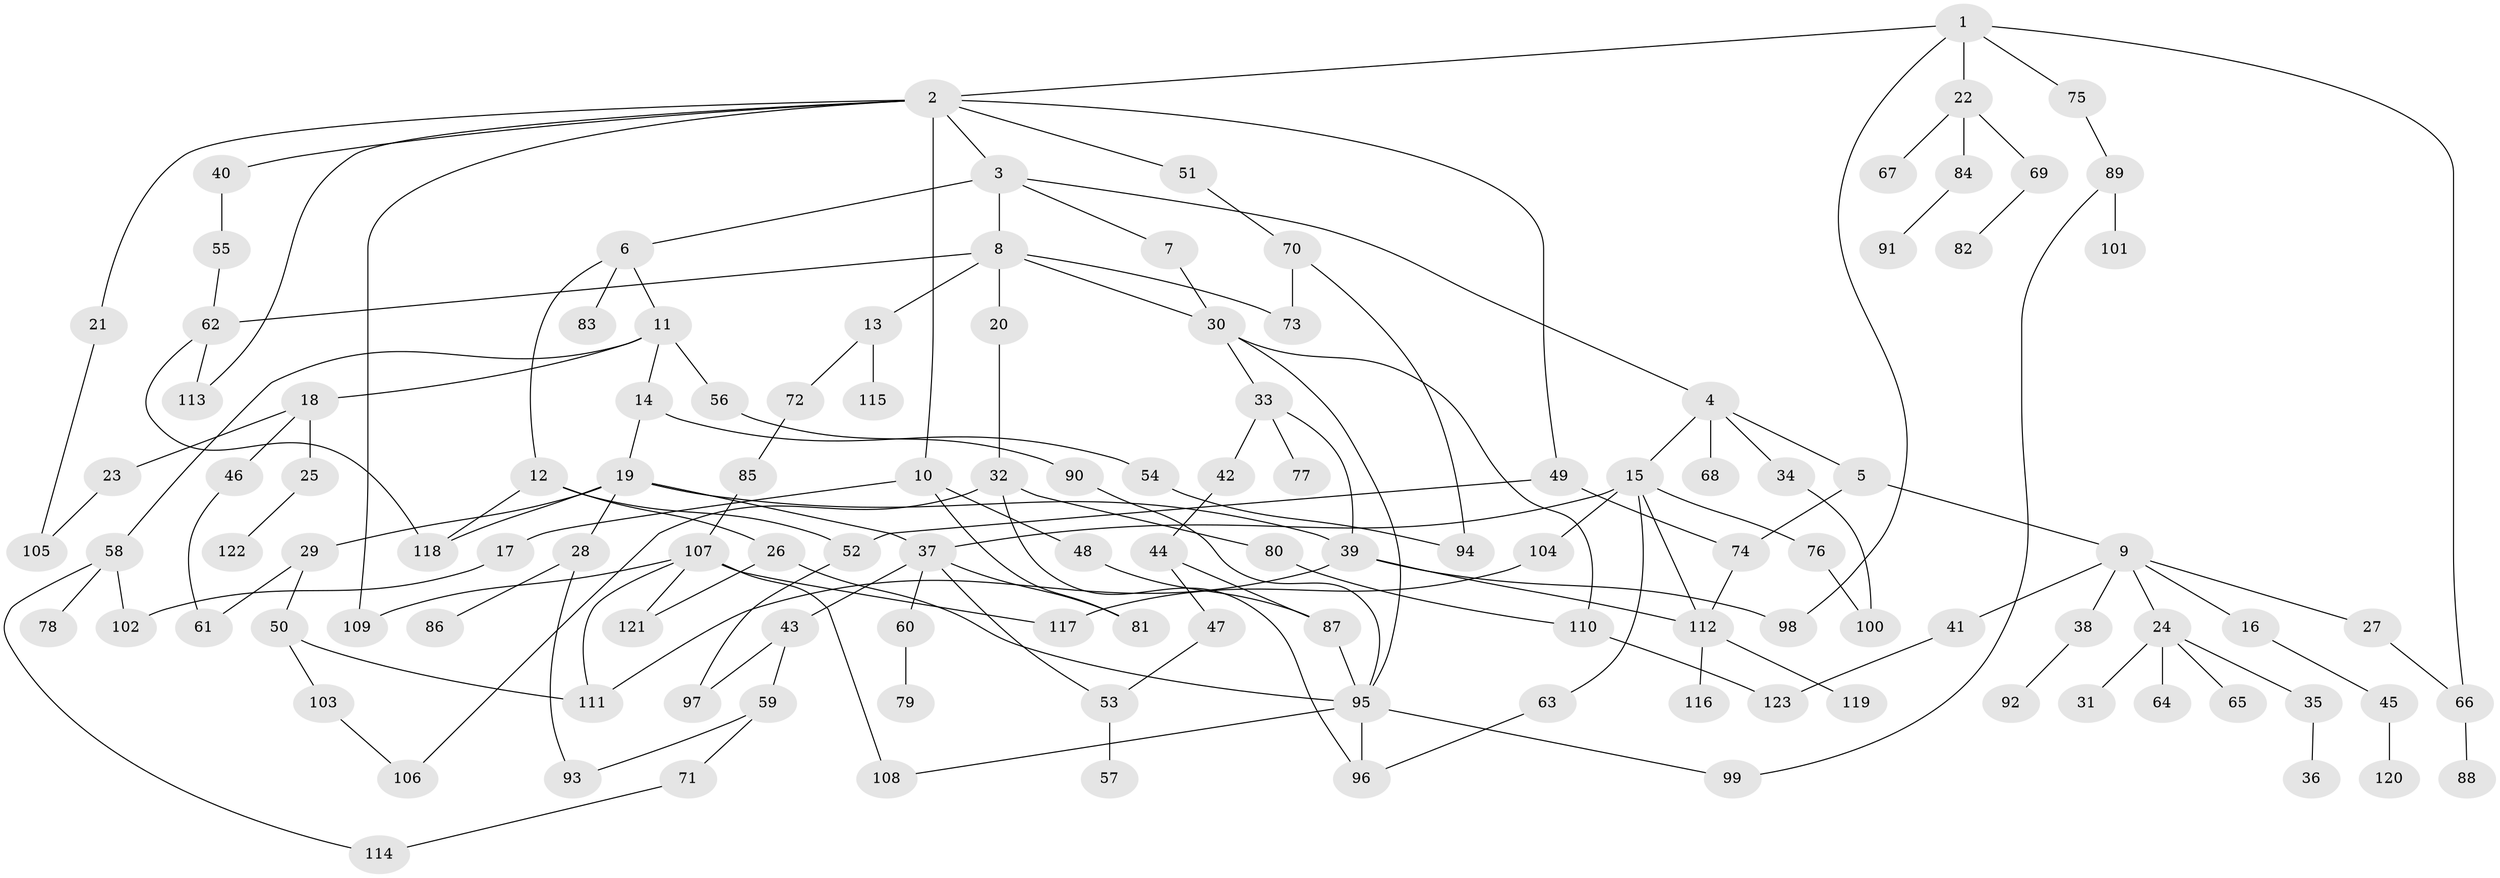 // Generated by graph-tools (version 1.1) at 2025/10/02/27/25 16:10:53]
// undirected, 123 vertices, 162 edges
graph export_dot {
graph [start="1"]
  node [color=gray90,style=filled];
  1;
  2;
  3;
  4;
  5;
  6;
  7;
  8;
  9;
  10;
  11;
  12;
  13;
  14;
  15;
  16;
  17;
  18;
  19;
  20;
  21;
  22;
  23;
  24;
  25;
  26;
  27;
  28;
  29;
  30;
  31;
  32;
  33;
  34;
  35;
  36;
  37;
  38;
  39;
  40;
  41;
  42;
  43;
  44;
  45;
  46;
  47;
  48;
  49;
  50;
  51;
  52;
  53;
  54;
  55;
  56;
  57;
  58;
  59;
  60;
  61;
  62;
  63;
  64;
  65;
  66;
  67;
  68;
  69;
  70;
  71;
  72;
  73;
  74;
  75;
  76;
  77;
  78;
  79;
  80;
  81;
  82;
  83;
  84;
  85;
  86;
  87;
  88;
  89;
  90;
  91;
  92;
  93;
  94;
  95;
  96;
  97;
  98;
  99;
  100;
  101;
  102;
  103;
  104;
  105;
  106;
  107;
  108;
  109;
  110;
  111;
  112;
  113;
  114;
  115;
  116;
  117;
  118;
  119;
  120;
  121;
  122;
  123;
  1 -- 2;
  1 -- 22;
  1 -- 75;
  1 -- 98;
  1 -- 66;
  2 -- 3;
  2 -- 10;
  2 -- 21;
  2 -- 40;
  2 -- 49;
  2 -- 51;
  2 -- 109;
  2 -- 113;
  3 -- 4;
  3 -- 6;
  3 -- 7;
  3 -- 8;
  4 -- 5;
  4 -- 15;
  4 -- 34;
  4 -- 68;
  5 -- 9;
  5 -- 74;
  6 -- 11;
  6 -- 12;
  6 -- 83;
  7 -- 30;
  8 -- 13;
  8 -- 20;
  8 -- 62;
  8 -- 73;
  8 -- 30;
  9 -- 16;
  9 -- 24;
  9 -- 27;
  9 -- 38;
  9 -- 41;
  10 -- 17;
  10 -- 48;
  10 -- 81;
  11 -- 14;
  11 -- 18;
  11 -- 56;
  11 -- 58;
  12 -- 26;
  12 -- 118;
  12 -- 52;
  13 -- 72;
  13 -- 115;
  14 -- 19;
  14 -- 54;
  15 -- 63;
  15 -- 76;
  15 -- 104;
  15 -- 37;
  15 -- 112;
  16 -- 45;
  17 -- 102;
  18 -- 23;
  18 -- 25;
  18 -- 46;
  19 -- 28;
  19 -- 29;
  19 -- 37;
  19 -- 39;
  19 -- 118;
  20 -- 32;
  21 -- 105;
  22 -- 67;
  22 -- 69;
  22 -- 84;
  23 -- 105;
  24 -- 31;
  24 -- 35;
  24 -- 64;
  24 -- 65;
  25 -- 122;
  26 -- 121;
  26 -- 95;
  27 -- 66;
  28 -- 86;
  28 -- 93;
  29 -- 50;
  29 -- 61;
  30 -- 33;
  30 -- 95;
  30 -- 110;
  32 -- 80;
  32 -- 96;
  32 -- 106;
  33 -- 39;
  33 -- 42;
  33 -- 77;
  34 -- 100;
  35 -- 36;
  37 -- 43;
  37 -- 53;
  37 -- 60;
  37 -- 81;
  38 -- 92;
  39 -- 111;
  39 -- 112;
  39 -- 98;
  40 -- 55;
  41 -- 123;
  42 -- 44;
  43 -- 59;
  43 -- 97;
  44 -- 47;
  44 -- 87;
  45 -- 120;
  46 -- 61;
  47 -- 53;
  48 -- 87;
  49 -- 52;
  49 -- 74;
  50 -- 103;
  50 -- 111;
  51 -- 70;
  52 -- 97;
  53 -- 57;
  54 -- 94;
  55 -- 62;
  56 -- 90;
  58 -- 78;
  58 -- 114;
  58 -- 102;
  59 -- 71;
  59 -- 93;
  60 -- 79;
  62 -- 113;
  62 -- 118;
  63 -- 96;
  66 -- 88;
  69 -- 82;
  70 -- 94;
  70 -- 73;
  71 -- 114;
  72 -- 85;
  74 -- 112;
  75 -- 89;
  76 -- 100;
  80 -- 110;
  84 -- 91;
  85 -- 107;
  87 -- 95;
  89 -- 101;
  89 -- 99;
  90 -- 95;
  95 -- 99;
  95 -- 108;
  95 -- 96;
  103 -- 106;
  104 -- 117;
  107 -- 108;
  107 -- 121;
  107 -- 109;
  107 -- 111;
  107 -- 117;
  110 -- 123;
  112 -- 116;
  112 -- 119;
}
